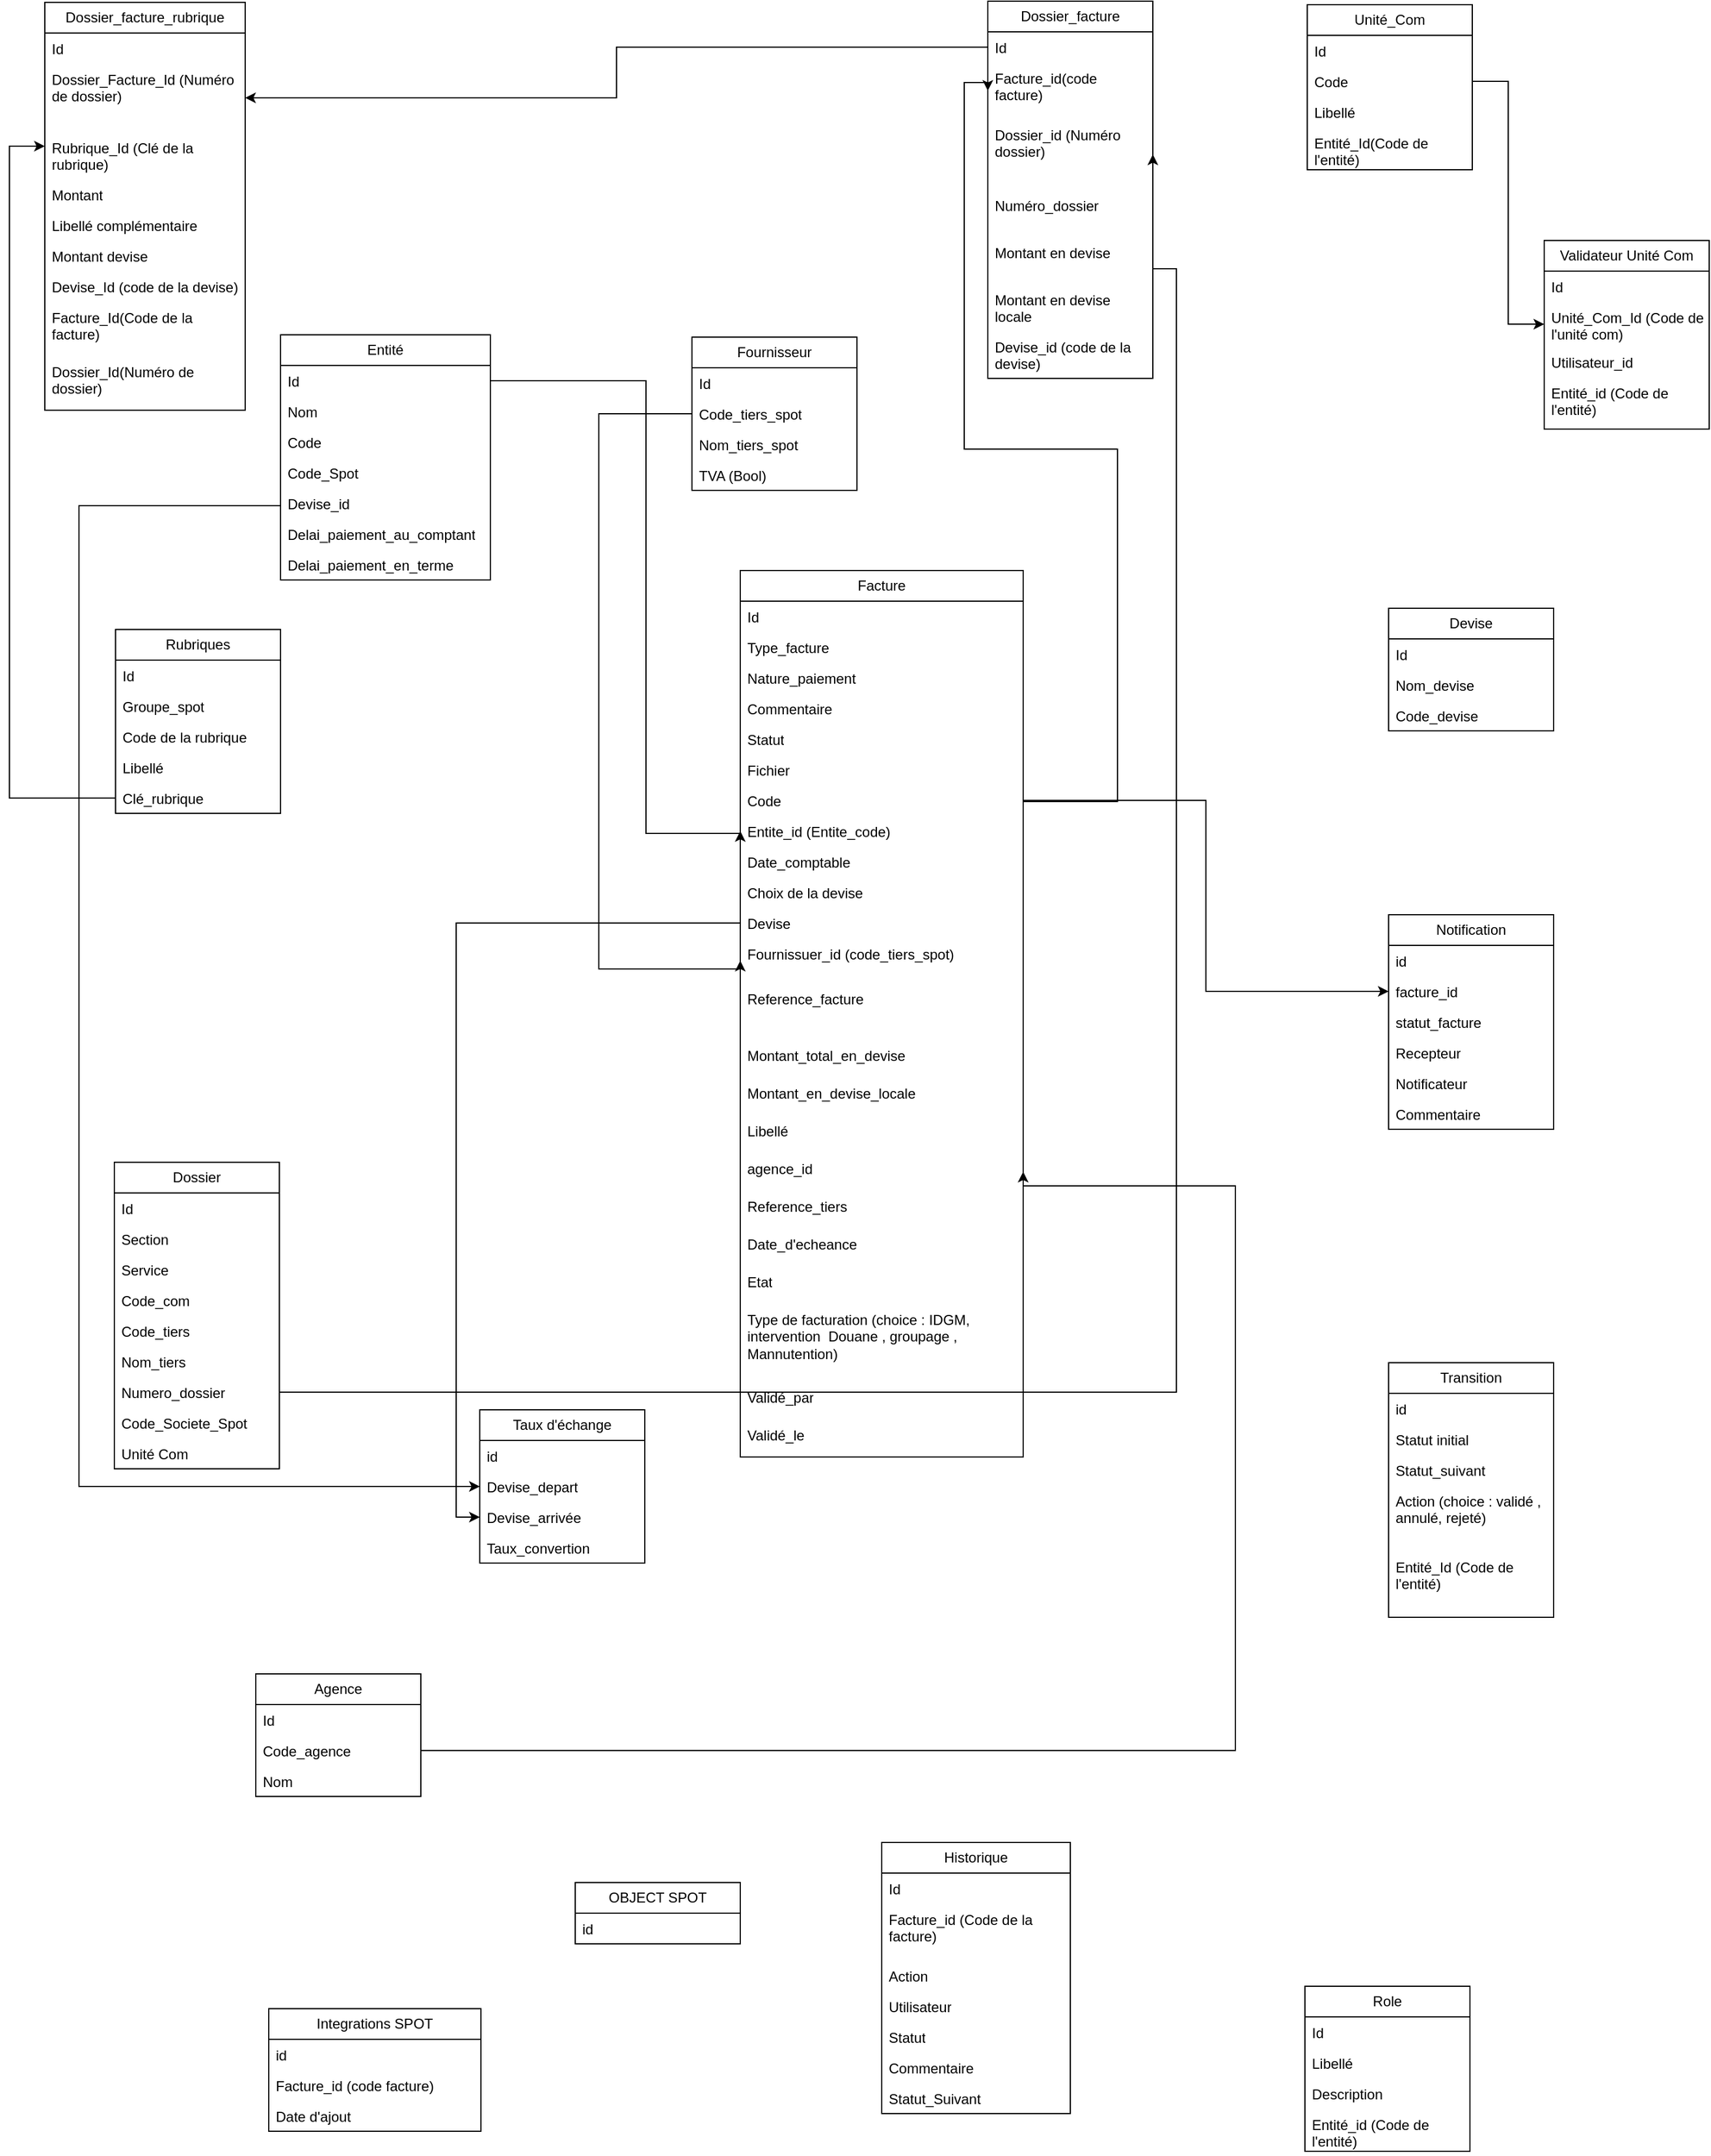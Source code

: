 <mxfile version="27.0.5">
  <diagram name="Page-1" id="lagUFcK879aq476OS2vd">
    <mxGraphModel dx="1421" dy="822" grid="1" gridSize="10" guides="1" tooltips="1" connect="1" arrows="1" fold="1" page="1" pageScale="1" pageWidth="827" pageHeight="1169" math="0" shadow="0">
      <root>
        <mxCell id="0" />
        <mxCell id="1" parent="0" />
        <mxCell id="rWMNpIEa6xP3qm1cP_xd-7" value="Entité" style="swimlane;fontStyle=0;childLayout=stackLayout;horizontal=1;startSize=26;fillColor=none;horizontalStack=0;resizeParent=1;resizeParentMax=0;resizeLast=0;collapsible=1;marginBottom=0;whiteSpace=wrap;html=1;" parent="1" vertex="1">
          <mxGeometry x="370" y="440" width="178" height="208" as="geometry" />
        </mxCell>
        <mxCell id="rWMNpIEa6xP3qm1cP_xd-8" value="Id" style="text;strokeColor=none;fillColor=none;align=left;verticalAlign=top;spacingLeft=4;spacingRight=4;overflow=hidden;rotatable=0;points=[[0,0.5],[1,0.5]];portConstraint=eastwest;whiteSpace=wrap;html=1;" parent="rWMNpIEa6xP3qm1cP_xd-7" vertex="1">
          <mxGeometry y="26" width="178" height="26" as="geometry" />
        </mxCell>
        <mxCell id="rWMNpIEa6xP3qm1cP_xd-9" value="Nom" style="text;strokeColor=none;fillColor=none;align=left;verticalAlign=top;spacingLeft=4;spacingRight=4;overflow=hidden;rotatable=0;points=[[0,0.5],[1,0.5]];portConstraint=eastwest;whiteSpace=wrap;html=1;" parent="rWMNpIEa6xP3qm1cP_xd-7" vertex="1">
          <mxGeometry y="52" width="178" height="26" as="geometry" />
        </mxCell>
        <mxCell id="rWMNpIEa6xP3qm1cP_xd-10" value="Code" style="text;strokeColor=none;fillColor=none;align=left;verticalAlign=top;spacingLeft=4;spacingRight=4;overflow=hidden;rotatable=0;points=[[0,0.5],[1,0.5]];portConstraint=eastwest;whiteSpace=wrap;html=1;" parent="rWMNpIEa6xP3qm1cP_xd-7" vertex="1">
          <mxGeometry y="78" width="178" height="26" as="geometry" />
        </mxCell>
        <mxCell id="rWMNpIEa6xP3qm1cP_xd-40" value="Code_Spot" style="text;strokeColor=none;fillColor=none;align=left;verticalAlign=top;spacingLeft=4;spacingRight=4;overflow=hidden;rotatable=0;points=[[0,0.5],[1,0.5]];portConstraint=eastwest;whiteSpace=wrap;html=1;" parent="rWMNpIEa6xP3qm1cP_xd-7" vertex="1">
          <mxGeometry y="104" width="178" height="26" as="geometry" />
        </mxCell>
        <mxCell id="rWMNpIEa6xP3qm1cP_xd-53" value="Devise_id" style="text;strokeColor=none;fillColor=none;align=left;verticalAlign=top;spacingLeft=4;spacingRight=4;overflow=hidden;rotatable=0;points=[[0,0.5],[1,0.5]];portConstraint=eastwest;whiteSpace=wrap;html=1;" parent="rWMNpIEa6xP3qm1cP_xd-7" vertex="1">
          <mxGeometry y="130" width="178" height="26" as="geometry" />
        </mxCell>
        <mxCell id="rWMNpIEa6xP3qm1cP_xd-84" value="Delai_paiement_au_comptant" style="text;strokeColor=none;fillColor=none;align=left;verticalAlign=top;spacingLeft=4;spacingRight=4;overflow=hidden;rotatable=0;points=[[0,0.5],[1,0.5]];portConstraint=eastwest;whiteSpace=wrap;html=1;" parent="rWMNpIEa6xP3qm1cP_xd-7" vertex="1">
          <mxGeometry y="156" width="178" height="26" as="geometry" />
        </mxCell>
        <mxCell id="rWMNpIEa6xP3qm1cP_xd-85" value="Delai_paiement_en_terme" style="text;strokeColor=none;fillColor=none;align=left;verticalAlign=top;spacingLeft=4;spacingRight=4;overflow=hidden;rotatable=0;points=[[0,0.5],[1,0.5]];portConstraint=eastwest;whiteSpace=wrap;html=1;" parent="rWMNpIEa6xP3qm1cP_xd-7" vertex="1">
          <mxGeometry y="182" width="178" height="26" as="geometry" />
        </mxCell>
        <mxCell id="rWMNpIEa6xP3qm1cP_xd-11" value="Facture" style="swimlane;fontStyle=0;childLayout=stackLayout;horizontal=1;startSize=26;fillColor=none;horizontalStack=0;resizeParent=1;resizeParentMax=0;resizeLast=0;collapsible=1;marginBottom=0;whiteSpace=wrap;html=1;" parent="1" vertex="1">
          <mxGeometry x="760" y="640" width="240" height="752" as="geometry" />
        </mxCell>
        <mxCell id="rWMNpIEa6xP3qm1cP_xd-12" value="Id" style="text;strokeColor=none;fillColor=none;align=left;verticalAlign=top;spacingLeft=4;spacingRight=4;overflow=hidden;rotatable=0;points=[[0,0.5],[1,0.5]];portConstraint=eastwest;whiteSpace=wrap;html=1;" parent="rWMNpIEa6xP3qm1cP_xd-11" vertex="1">
          <mxGeometry y="26" width="240" height="26" as="geometry" />
        </mxCell>
        <mxCell id="rWMNpIEa6xP3qm1cP_xd-13" value="Type_facture" style="text;strokeColor=none;fillColor=none;align=left;verticalAlign=top;spacingLeft=4;spacingRight=4;overflow=hidden;rotatable=0;points=[[0,0.5],[1,0.5]];portConstraint=eastwest;whiteSpace=wrap;html=1;" parent="rWMNpIEa6xP3qm1cP_xd-11" vertex="1">
          <mxGeometry y="52" width="240" height="26" as="geometry" />
        </mxCell>
        <mxCell id="rWMNpIEa6xP3qm1cP_xd-14" value="Nature_paiement" style="text;strokeColor=none;fillColor=none;align=left;verticalAlign=top;spacingLeft=4;spacingRight=4;overflow=hidden;rotatable=0;points=[[0,0.5],[1,0.5]];portConstraint=eastwest;whiteSpace=wrap;html=1;" parent="rWMNpIEa6xP3qm1cP_xd-11" vertex="1">
          <mxGeometry y="78" width="240" height="26" as="geometry" />
        </mxCell>
        <mxCell id="rWMNpIEa6xP3qm1cP_xd-16" value="Commentaire" style="text;strokeColor=none;fillColor=none;align=left;verticalAlign=top;spacingLeft=4;spacingRight=4;overflow=hidden;rotatable=0;points=[[0,0.5],[1,0.5]];portConstraint=eastwest;whiteSpace=wrap;html=1;" parent="rWMNpIEa6xP3qm1cP_xd-11" vertex="1">
          <mxGeometry y="104" width="240" height="26" as="geometry" />
        </mxCell>
        <mxCell id="rWMNpIEa6xP3qm1cP_xd-17" value="Statut" style="text;strokeColor=none;fillColor=none;align=left;verticalAlign=top;spacingLeft=4;spacingRight=4;overflow=hidden;rotatable=0;points=[[0,0.5],[1,0.5]];portConstraint=eastwest;whiteSpace=wrap;html=1;" parent="rWMNpIEa6xP3qm1cP_xd-11" vertex="1">
          <mxGeometry y="130" width="240" height="26" as="geometry" />
        </mxCell>
        <mxCell id="rWMNpIEa6xP3qm1cP_xd-18" value="Fichier" style="text;strokeColor=none;fillColor=none;align=left;verticalAlign=top;spacingLeft=4;spacingRight=4;overflow=hidden;rotatable=0;points=[[0,0.5],[1,0.5]];portConstraint=eastwest;whiteSpace=wrap;html=1;" parent="rWMNpIEa6xP3qm1cP_xd-11" vertex="1">
          <mxGeometry y="156" width="240" height="26" as="geometry" />
        </mxCell>
        <mxCell id="rWMNpIEa6xP3qm1cP_xd-27" value="Code" style="text;strokeColor=none;fillColor=none;align=left;verticalAlign=top;spacingLeft=4;spacingRight=4;overflow=hidden;rotatable=0;points=[[0,0.5],[1,0.5]];portConstraint=eastwest;whiteSpace=wrap;html=1;" parent="rWMNpIEa6xP3qm1cP_xd-11" vertex="1">
          <mxGeometry y="182" width="240" height="26" as="geometry" />
        </mxCell>
        <mxCell id="rWMNpIEa6xP3qm1cP_xd-28" value="Entite_id (Entite_code)" style="text;strokeColor=none;fillColor=none;align=left;verticalAlign=top;spacingLeft=4;spacingRight=4;overflow=hidden;rotatable=0;points=[[0,0.5],[1,0.5]];portConstraint=eastwest;whiteSpace=wrap;html=1;" parent="rWMNpIEa6xP3qm1cP_xd-11" vertex="1">
          <mxGeometry y="208" width="240" height="26" as="geometry" />
        </mxCell>
        <mxCell id="rWMNpIEa6xP3qm1cP_xd-44" value="Date_comptable" style="text;strokeColor=none;fillColor=none;align=left;verticalAlign=top;spacingLeft=4;spacingRight=4;overflow=hidden;rotatable=0;points=[[0,0.5],[1,0.5]];portConstraint=eastwest;whiteSpace=wrap;html=1;" parent="rWMNpIEa6xP3qm1cP_xd-11" vertex="1">
          <mxGeometry y="234" width="240" height="26" as="geometry" />
        </mxCell>
        <mxCell id="rWMNpIEa6xP3qm1cP_xd-45" value="Choix de la devise" style="text;strokeColor=none;fillColor=none;align=left;verticalAlign=top;spacingLeft=4;spacingRight=4;overflow=hidden;rotatable=0;points=[[0,0.5],[1,0.5]];portConstraint=eastwest;whiteSpace=wrap;html=1;" parent="rWMNpIEa6xP3qm1cP_xd-11" vertex="1">
          <mxGeometry y="260" width="240" height="26" as="geometry" />
        </mxCell>
        <mxCell id="rWMNpIEa6xP3qm1cP_xd-46" value="Devise" style="text;strokeColor=none;fillColor=none;align=left;verticalAlign=top;spacingLeft=4;spacingRight=4;overflow=hidden;rotatable=0;points=[[0,0.5],[1,0.5]];portConstraint=eastwest;whiteSpace=wrap;html=1;" parent="rWMNpIEa6xP3qm1cP_xd-11" vertex="1">
          <mxGeometry y="286" width="240" height="26" as="geometry" />
        </mxCell>
        <mxCell id="rWMNpIEa6xP3qm1cP_xd-68" value="&lt;font&gt;Fournissuer_id (code_tiers_spot)&lt;/font&gt;" style="text;strokeColor=none;fillColor=none;align=left;verticalAlign=top;spacingLeft=4;spacingRight=4;overflow=hidden;rotatable=0;points=[[0,0.5],[1,0.5]];portConstraint=eastwest;whiteSpace=wrap;html=1;" parent="rWMNpIEa6xP3qm1cP_xd-11" vertex="1">
          <mxGeometry y="312" width="240" height="38" as="geometry" />
        </mxCell>
        <mxCell id="rWMNpIEa6xP3qm1cP_xd-72" value="&lt;font&gt;Reference_facture&lt;/font&gt;" style="text;strokeColor=none;fillColor=none;align=left;verticalAlign=top;spacingLeft=4;spacingRight=4;overflow=hidden;rotatable=0;points=[[0,0.5],[1,0.5]];portConstraint=eastwest;whiteSpace=wrap;html=1;" parent="rWMNpIEa6xP3qm1cP_xd-11" vertex="1">
          <mxGeometry y="350" width="240" height="48" as="geometry" />
        </mxCell>
        <mxCell id="rWMNpIEa6xP3qm1cP_xd-73" value="&lt;font&gt;Montant_total_en_devise&lt;/font&gt;" style="text;strokeColor=none;fillColor=none;align=left;verticalAlign=top;spacingLeft=4;spacingRight=4;overflow=hidden;rotatable=0;points=[[0,0.5],[1,0.5]];portConstraint=eastwest;whiteSpace=wrap;html=1;" parent="rWMNpIEa6xP3qm1cP_xd-11" vertex="1">
          <mxGeometry y="398" width="240" height="32" as="geometry" />
        </mxCell>
        <mxCell id="rWMNpIEa6xP3qm1cP_xd-74" value="&lt;font&gt;Montant_en_devise_locale&lt;/font&gt;" style="text;strokeColor=none;fillColor=none;align=left;verticalAlign=top;spacingLeft=4;spacingRight=4;overflow=hidden;rotatable=0;points=[[0,0.5],[1,0.5]];portConstraint=eastwest;whiteSpace=wrap;html=1;" parent="rWMNpIEa6xP3qm1cP_xd-11" vertex="1">
          <mxGeometry y="430" width="240" height="32" as="geometry" />
        </mxCell>
        <mxCell id="rWMNpIEa6xP3qm1cP_xd-75" value="&lt;font&gt;Libellé&lt;/font&gt;" style="text;strokeColor=none;fillColor=none;align=left;verticalAlign=top;spacingLeft=4;spacingRight=4;overflow=hidden;rotatable=0;points=[[0,0.5],[1,0.5]];portConstraint=eastwest;whiteSpace=wrap;html=1;" parent="rWMNpIEa6xP3qm1cP_xd-11" vertex="1">
          <mxGeometry y="462" width="240" height="32" as="geometry" />
        </mxCell>
        <mxCell id="rWMNpIEa6xP3qm1cP_xd-80" value="&lt;font&gt;agence_id&lt;/font&gt;" style="text;strokeColor=none;fillColor=none;align=left;verticalAlign=top;spacingLeft=4;spacingRight=4;overflow=hidden;rotatable=0;points=[[0,0.5],[1,0.5]];portConstraint=eastwest;whiteSpace=wrap;html=1;" parent="rWMNpIEa6xP3qm1cP_xd-11" vertex="1">
          <mxGeometry y="494" width="240" height="32" as="geometry" />
        </mxCell>
        <mxCell id="rWMNpIEa6xP3qm1cP_xd-82" value="&lt;font&gt;Reference_tiers&lt;/font&gt;" style="text;strokeColor=none;fillColor=none;align=left;verticalAlign=top;spacingLeft=4;spacingRight=4;overflow=hidden;rotatable=0;points=[[0,0.5],[1,0.5]];portConstraint=eastwest;whiteSpace=wrap;html=1;" parent="rWMNpIEa6xP3qm1cP_xd-11" vertex="1">
          <mxGeometry y="526" width="240" height="32" as="geometry" />
        </mxCell>
        <mxCell id="rWMNpIEa6xP3qm1cP_xd-83" value="&lt;font&gt;Date_d&#39;echeance&lt;/font&gt;" style="text;strokeColor=none;fillColor=none;align=left;verticalAlign=top;spacingLeft=4;spacingRight=4;overflow=hidden;rotatable=0;points=[[0,0.5],[1,0.5]];portConstraint=eastwest;whiteSpace=wrap;html=1;" parent="rWMNpIEa6xP3qm1cP_xd-11" vertex="1">
          <mxGeometry y="558" width="240" height="32" as="geometry" />
        </mxCell>
        <mxCell id="rWMNpIEa6xP3qm1cP_xd-104" value="Etat" style="text;strokeColor=none;fillColor=none;align=left;verticalAlign=top;spacingLeft=4;spacingRight=4;overflow=hidden;rotatable=0;points=[[0,0.5],[1,0.5]];portConstraint=eastwest;whiteSpace=wrap;html=1;" parent="rWMNpIEa6xP3qm1cP_xd-11" vertex="1">
          <mxGeometry y="590" width="240" height="32" as="geometry" />
        </mxCell>
        <mxCell id="1Y47hLmpZtW7PEp1bRGV-1" value="Type de facturation (choice : IDGM, intervention&amp;nbsp; Douane , groupage , Mannutention)" style="text;strokeColor=none;fillColor=none;align=left;verticalAlign=top;spacingLeft=4;spacingRight=4;overflow=hidden;rotatable=0;points=[[0,0.5],[1,0.5]];portConstraint=eastwest;whiteSpace=wrap;html=1;" parent="rWMNpIEa6xP3qm1cP_xd-11" vertex="1">
          <mxGeometry y="622" width="240" height="66" as="geometry" />
        </mxCell>
        <mxCell id="1Y47hLmpZtW7PEp1bRGV-47" value="Validé_par" style="text;strokeColor=none;fillColor=none;align=left;verticalAlign=top;spacingLeft=4;spacingRight=4;overflow=hidden;rotatable=0;points=[[0,0.5],[1,0.5]];portConstraint=eastwest;whiteSpace=wrap;html=1;" parent="rWMNpIEa6xP3qm1cP_xd-11" vertex="1">
          <mxGeometry y="688" width="240" height="32" as="geometry" />
        </mxCell>
        <mxCell id="1Y47hLmpZtW7PEp1bRGV-48" value="Validé_le" style="text;strokeColor=none;fillColor=none;align=left;verticalAlign=top;spacingLeft=4;spacingRight=4;overflow=hidden;rotatable=0;points=[[0,0.5],[1,0.5]];portConstraint=eastwest;whiteSpace=wrap;html=1;" parent="rWMNpIEa6xP3qm1cP_xd-11" vertex="1">
          <mxGeometry y="720" width="240" height="32" as="geometry" />
        </mxCell>
        <mxCell id="rWMNpIEa6xP3qm1cP_xd-19" value="Dossier" style="swimlane;fontStyle=0;childLayout=stackLayout;horizontal=1;startSize=26;fillColor=none;horizontalStack=0;resizeParent=1;resizeParentMax=0;resizeLast=0;collapsible=1;marginBottom=0;whiteSpace=wrap;html=1;" parent="1" vertex="1">
          <mxGeometry x="229" y="1142" width="140" height="260" as="geometry" />
        </mxCell>
        <mxCell id="rWMNpIEa6xP3qm1cP_xd-20" value="Id" style="text;strokeColor=none;fillColor=none;align=left;verticalAlign=top;spacingLeft=4;spacingRight=4;overflow=hidden;rotatable=0;points=[[0,0.5],[1,0.5]];portConstraint=eastwest;whiteSpace=wrap;html=1;" parent="rWMNpIEa6xP3qm1cP_xd-19" vertex="1">
          <mxGeometry y="26" width="140" height="26" as="geometry" />
        </mxCell>
        <mxCell id="rWMNpIEa6xP3qm1cP_xd-21" value="Section" style="text;strokeColor=none;fillColor=none;align=left;verticalAlign=top;spacingLeft=4;spacingRight=4;overflow=hidden;rotatable=0;points=[[0,0.5],[1,0.5]];portConstraint=eastwest;whiteSpace=wrap;html=1;" parent="rWMNpIEa6xP3qm1cP_xd-19" vertex="1">
          <mxGeometry y="52" width="140" height="26" as="geometry" />
        </mxCell>
        <mxCell id="rWMNpIEa6xP3qm1cP_xd-32" value="Service" style="text;strokeColor=none;fillColor=none;align=left;verticalAlign=top;spacingLeft=4;spacingRight=4;overflow=hidden;rotatable=0;points=[[0,0.5],[1,0.5]];portConstraint=eastwest;whiteSpace=wrap;html=1;" parent="rWMNpIEa6xP3qm1cP_xd-19" vertex="1">
          <mxGeometry y="78" width="140" height="26" as="geometry" />
        </mxCell>
        <mxCell id="rWMNpIEa6xP3qm1cP_xd-33" value="Code_com" style="text;strokeColor=none;fillColor=none;align=left;verticalAlign=top;spacingLeft=4;spacingRight=4;overflow=hidden;rotatable=0;points=[[0,0.5],[1,0.5]];portConstraint=eastwest;whiteSpace=wrap;html=1;" parent="rWMNpIEa6xP3qm1cP_xd-19" vertex="1">
          <mxGeometry y="104" width="140" height="26" as="geometry" />
        </mxCell>
        <mxCell id="rWMNpIEa6xP3qm1cP_xd-35" value="Code_tiers" style="text;strokeColor=none;fillColor=none;align=left;verticalAlign=top;spacingLeft=4;spacingRight=4;overflow=hidden;rotatable=0;points=[[0,0.5],[1,0.5]];portConstraint=eastwest;whiteSpace=wrap;html=1;" parent="rWMNpIEa6xP3qm1cP_xd-19" vertex="1">
          <mxGeometry y="130" width="140" height="26" as="geometry" />
        </mxCell>
        <mxCell id="rWMNpIEa6xP3qm1cP_xd-36" value="Nom_tiers" style="text;strokeColor=none;fillColor=none;align=left;verticalAlign=top;spacingLeft=4;spacingRight=4;overflow=hidden;rotatable=0;points=[[0,0.5],[1,0.5]];portConstraint=eastwest;whiteSpace=wrap;html=1;" parent="rWMNpIEa6xP3qm1cP_xd-19" vertex="1">
          <mxGeometry y="156" width="140" height="26" as="geometry" />
        </mxCell>
        <mxCell id="rWMNpIEa6xP3qm1cP_xd-37" value="Numero_dossier" style="text;strokeColor=none;fillColor=none;align=left;verticalAlign=top;spacingLeft=4;spacingRight=4;overflow=hidden;rotatable=0;points=[[0,0.5],[1,0.5]];portConstraint=eastwest;whiteSpace=wrap;html=1;" parent="rWMNpIEa6xP3qm1cP_xd-19" vertex="1">
          <mxGeometry y="182" width="140" height="26" as="geometry" />
        </mxCell>
        <mxCell id="rWMNpIEa6xP3qm1cP_xd-38" value="Code_Societe_Spot" style="text;strokeColor=none;fillColor=none;align=left;verticalAlign=top;spacingLeft=4;spacingRight=4;overflow=hidden;rotatable=0;points=[[0,0.5],[1,0.5]];portConstraint=eastwest;whiteSpace=wrap;html=1;" parent="rWMNpIEa6xP3qm1cP_xd-19" vertex="1">
          <mxGeometry y="208" width="140" height="26" as="geometry" />
        </mxCell>
        <mxCell id="1Y47hLmpZtW7PEp1bRGV-29" value="Unité Com" style="text;strokeColor=none;fillColor=none;align=left;verticalAlign=top;spacingLeft=4;spacingRight=4;overflow=hidden;rotatable=0;points=[[0,0.5],[1,0.5]];portConstraint=eastwest;whiteSpace=wrap;html=1;" parent="rWMNpIEa6xP3qm1cP_xd-19" vertex="1">
          <mxGeometry y="234" width="140" height="26" as="geometry" />
        </mxCell>
        <mxCell id="rWMNpIEa6xP3qm1cP_xd-23" value="Dossier_facture" style="swimlane;fontStyle=0;childLayout=stackLayout;horizontal=1;startSize=26;fillColor=none;horizontalStack=0;resizeParent=1;resizeParentMax=0;resizeLast=0;collapsible=1;marginBottom=0;whiteSpace=wrap;html=1;" parent="1" vertex="1">
          <mxGeometry x="970" y="157" width="140" height="320" as="geometry" />
        </mxCell>
        <mxCell id="rWMNpIEa6xP3qm1cP_xd-24" value="Id" style="text;strokeColor=none;fillColor=none;align=left;verticalAlign=top;spacingLeft=4;spacingRight=4;overflow=hidden;rotatable=0;points=[[0,0.5],[1,0.5]];portConstraint=eastwest;whiteSpace=wrap;html=1;" parent="rWMNpIEa6xP3qm1cP_xd-23" vertex="1">
          <mxGeometry y="26" width="140" height="26" as="geometry" />
        </mxCell>
        <mxCell id="rWMNpIEa6xP3qm1cP_xd-25" value="Facture_id(code&amp;nbsp; facture)" style="text;strokeColor=none;fillColor=none;align=left;verticalAlign=top;spacingLeft=4;spacingRight=4;overflow=hidden;rotatable=0;points=[[0,0.5],[1,0.5]];portConstraint=eastwest;whiteSpace=wrap;html=1;" parent="rWMNpIEa6xP3qm1cP_xd-23" vertex="1">
          <mxGeometry y="52" width="140" height="48" as="geometry" />
        </mxCell>
        <mxCell id="rWMNpIEa6xP3qm1cP_xd-26" value="Dossier_id (Numéro dossier)" style="text;strokeColor=none;fillColor=none;align=left;verticalAlign=top;spacingLeft=4;spacingRight=4;overflow=hidden;rotatable=0;points=[[0,0.5],[1,0.5]];portConstraint=eastwest;whiteSpace=wrap;html=1;" parent="rWMNpIEa6xP3qm1cP_xd-23" vertex="1">
          <mxGeometry y="100" width="140" height="60" as="geometry" />
        </mxCell>
        <mxCell id="1Y47hLmpZtW7PEp1bRGV-16" value="Numéro_dossier" style="text;strokeColor=none;fillColor=none;align=left;verticalAlign=top;spacingLeft=4;spacingRight=4;overflow=hidden;rotatable=0;points=[[0,0.5],[1,0.5]];portConstraint=eastwest;whiteSpace=wrap;html=1;" parent="rWMNpIEa6xP3qm1cP_xd-23" vertex="1">
          <mxGeometry y="160" width="140" height="40" as="geometry" />
        </mxCell>
        <mxCell id="1Y47hLmpZtW7PEp1bRGV-26" value="Montant en devise" style="text;strokeColor=none;fillColor=none;align=left;verticalAlign=top;spacingLeft=4;spacingRight=4;overflow=hidden;rotatable=0;points=[[0,0.5],[1,0.5]];portConstraint=eastwest;whiteSpace=wrap;html=1;" parent="rWMNpIEa6xP3qm1cP_xd-23" vertex="1">
          <mxGeometry y="200" width="140" height="40" as="geometry" />
        </mxCell>
        <mxCell id="1Y47hLmpZtW7PEp1bRGV-27" value="Montant en devise locale" style="text;strokeColor=none;fillColor=none;align=left;verticalAlign=top;spacingLeft=4;spacingRight=4;overflow=hidden;rotatable=0;points=[[0,0.5],[1,0.5]];portConstraint=eastwest;whiteSpace=wrap;html=1;" parent="rWMNpIEa6xP3qm1cP_xd-23" vertex="1">
          <mxGeometry y="240" width="140" height="40" as="geometry" />
        </mxCell>
        <mxCell id="1Y47hLmpZtW7PEp1bRGV-28" value="Devise_id (code de la devise)" style="text;strokeColor=none;fillColor=none;align=left;verticalAlign=top;spacingLeft=4;spacingRight=4;overflow=hidden;rotatable=0;points=[[0,0.5],[1,0.5]];portConstraint=eastwest;whiteSpace=wrap;html=1;" parent="rWMNpIEa6xP3qm1cP_xd-23" vertex="1">
          <mxGeometry y="280" width="140" height="40" as="geometry" />
        </mxCell>
        <mxCell id="rWMNpIEa6xP3qm1cP_xd-31" style="edgeStyle=orthogonalEdgeStyle;rounded=0;orthogonalLoop=1;jettySize=auto;html=1;entryX=0;entryY=0.5;entryDx=0;entryDy=0;" parent="1" source="rWMNpIEa6xP3qm1cP_xd-8" target="rWMNpIEa6xP3qm1cP_xd-28" edge="1">
          <mxGeometry relative="1" as="geometry">
            <Array as="points">
              <mxPoint x="680" y="479" />
              <mxPoint x="680" y="863" />
            </Array>
          </mxGeometry>
        </mxCell>
        <mxCell id="rWMNpIEa6xP3qm1cP_xd-41" style="edgeStyle=orthogonalEdgeStyle;rounded=0;orthogonalLoop=1;jettySize=auto;html=1;entryX=0;entryY=0.5;entryDx=0;entryDy=0;" parent="1" source="rWMNpIEa6xP3qm1cP_xd-27" target="rWMNpIEa6xP3qm1cP_xd-25" edge="1">
          <mxGeometry relative="1" as="geometry">
            <Array as="points">
              <mxPoint x="1080" y="836" />
              <mxPoint x="1080" y="537" />
              <mxPoint x="950" y="537" />
              <mxPoint x="950" y="226" />
            </Array>
          </mxGeometry>
        </mxCell>
        <mxCell id="rWMNpIEa6xP3qm1cP_xd-43" style="edgeStyle=orthogonalEdgeStyle;rounded=0;orthogonalLoop=1;jettySize=auto;html=1;entryX=1;entryY=0.5;entryDx=0;entryDy=0;" parent="1" source="rWMNpIEa6xP3qm1cP_xd-37" target="rWMNpIEa6xP3qm1cP_xd-26" edge="1">
          <mxGeometry relative="1" as="geometry">
            <Array as="points">
              <mxPoint x="1130" y="1337" />
              <mxPoint x="1130" y="384" />
            </Array>
          </mxGeometry>
        </mxCell>
        <mxCell id="rWMNpIEa6xP3qm1cP_xd-48" value="Devise" style="swimlane;fontStyle=0;childLayout=stackLayout;horizontal=1;startSize=26;fillColor=none;horizontalStack=0;resizeParent=1;resizeParentMax=0;resizeLast=0;collapsible=1;marginBottom=0;whiteSpace=wrap;html=1;" parent="1" vertex="1">
          <mxGeometry x="1310" y="672" width="140" height="104" as="geometry" />
        </mxCell>
        <mxCell id="rWMNpIEa6xP3qm1cP_xd-49" value="Id&amp;nbsp;" style="text;strokeColor=none;fillColor=none;align=left;verticalAlign=top;spacingLeft=4;spacingRight=4;overflow=hidden;rotatable=0;points=[[0,0.5],[1,0.5]];portConstraint=eastwest;whiteSpace=wrap;html=1;" parent="rWMNpIEa6xP3qm1cP_xd-48" vertex="1">
          <mxGeometry y="26" width="140" height="26" as="geometry" />
        </mxCell>
        <mxCell id="rWMNpIEa6xP3qm1cP_xd-50" value="Nom_devise" style="text;strokeColor=none;fillColor=none;align=left;verticalAlign=top;spacingLeft=4;spacingRight=4;overflow=hidden;rotatable=0;points=[[0,0.5],[1,0.5]];portConstraint=eastwest;whiteSpace=wrap;html=1;" parent="rWMNpIEa6xP3qm1cP_xd-48" vertex="1">
          <mxGeometry y="52" width="140" height="26" as="geometry" />
        </mxCell>
        <mxCell id="rWMNpIEa6xP3qm1cP_xd-51" value="Code_devise" style="text;strokeColor=none;fillColor=none;align=left;verticalAlign=top;spacingLeft=4;spacingRight=4;overflow=hidden;rotatable=0;points=[[0,0.5],[1,0.5]];portConstraint=eastwest;whiteSpace=wrap;html=1;" parent="rWMNpIEa6xP3qm1cP_xd-48" vertex="1">
          <mxGeometry y="78" width="140" height="26" as="geometry" />
        </mxCell>
        <mxCell id="rWMNpIEa6xP3qm1cP_xd-54" value="Taux d&#39;échange" style="swimlane;fontStyle=0;childLayout=stackLayout;horizontal=1;startSize=26;fillColor=none;horizontalStack=0;resizeParent=1;resizeParentMax=0;resizeLast=0;collapsible=1;marginBottom=0;whiteSpace=wrap;html=1;" parent="1" vertex="1">
          <mxGeometry x="539" y="1352" width="140" height="130" as="geometry" />
        </mxCell>
        <mxCell id="rWMNpIEa6xP3qm1cP_xd-55" value="id" style="text;strokeColor=none;fillColor=none;align=left;verticalAlign=top;spacingLeft=4;spacingRight=4;overflow=hidden;rotatable=0;points=[[0,0.5],[1,0.5]];portConstraint=eastwest;whiteSpace=wrap;html=1;" parent="rWMNpIEa6xP3qm1cP_xd-54" vertex="1">
          <mxGeometry y="26" width="140" height="26" as="geometry" />
        </mxCell>
        <mxCell id="rWMNpIEa6xP3qm1cP_xd-56" value="Devise_depart" style="text;strokeColor=none;fillColor=none;align=left;verticalAlign=top;spacingLeft=4;spacingRight=4;overflow=hidden;rotatable=0;points=[[0,0.5],[1,0.5]];portConstraint=eastwest;whiteSpace=wrap;html=1;" parent="rWMNpIEa6xP3qm1cP_xd-54" vertex="1">
          <mxGeometry y="52" width="140" height="26" as="geometry" />
        </mxCell>
        <mxCell id="rWMNpIEa6xP3qm1cP_xd-57" value="Devise_arrivée" style="text;strokeColor=none;fillColor=none;align=left;verticalAlign=top;spacingLeft=4;spacingRight=4;overflow=hidden;rotatable=0;points=[[0,0.5],[1,0.5]];portConstraint=eastwest;whiteSpace=wrap;html=1;" parent="rWMNpIEa6xP3qm1cP_xd-54" vertex="1">
          <mxGeometry y="78" width="140" height="26" as="geometry" />
        </mxCell>
        <mxCell id="rWMNpIEa6xP3qm1cP_xd-61" value="Taux_convertion" style="text;strokeColor=none;fillColor=none;align=left;verticalAlign=top;spacingLeft=4;spacingRight=4;overflow=hidden;rotatable=0;points=[[0,0.5],[1,0.5]];portConstraint=eastwest;whiteSpace=wrap;html=1;" parent="rWMNpIEa6xP3qm1cP_xd-54" vertex="1">
          <mxGeometry y="104" width="140" height="26" as="geometry" />
        </mxCell>
        <mxCell id="rWMNpIEa6xP3qm1cP_xd-59" style="edgeStyle=orthogonalEdgeStyle;rounded=0;orthogonalLoop=1;jettySize=auto;html=1;entryX=0;entryY=0.5;entryDx=0;entryDy=0;" parent="1" source="rWMNpIEa6xP3qm1cP_xd-53" target="rWMNpIEa6xP3qm1cP_xd-56" edge="1">
          <mxGeometry relative="1" as="geometry">
            <Array as="points">
              <mxPoint x="199" y="585" />
              <mxPoint x="199" y="1417" />
            </Array>
          </mxGeometry>
        </mxCell>
        <mxCell id="rWMNpIEa6xP3qm1cP_xd-60" style="edgeStyle=orthogonalEdgeStyle;rounded=0;orthogonalLoop=1;jettySize=auto;html=1;entryX=0;entryY=0.5;entryDx=0;entryDy=0;" parent="1" source="rWMNpIEa6xP3qm1cP_xd-46" target="rWMNpIEa6xP3qm1cP_xd-57" edge="1">
          <mxGeometry relative="1" as="geometry" />
        </mxCell>
        <mxCell id="rWMNpIEa6xP3qm1cP_xd-63" value="Fournisseur" style="swimlane;fontStyle=0;childLayout=stackLayout;horizontal=1;startSize=26;fillColor=none;horizontalStack=0;resizeParent=1;resizeParentMax=0;resizeLast=0;collapsible=1;marginBottom=0;whiteSpace=wrap;html=1;" parent="1" vertex="1">
          <mxGeometry x="719" y="442" width="140" height="130" as="geometry" />
        </mxCell>
        <mxCell id="rWMNpIEa6xP3qm1cP_xd-64" value="Id" style="text;strokeColor=none;fillColor=none;align=left;verticalAlign=top;spacingLeft=4;spacingRight=4;overflow=hidden;rotatable=0;points=[[0,0.5],[1,0.5]];portConstraint=eastwest;whiteSpace=wrap;html=1;" parent="rWMNpIEa6xP3qm1cP_xd-63" vertex="1">
          <mxGeometry y="26" width="140" height="26" as="geometry" />
        </mxCell>
        <mxCell id="rWMNpIEa6xP3qm1cP_xd-65" value="Code_tiers_spot" style="text;strokeColor=none;fillColor=none;align=left;verticalAlign=top;spacingLeft=4;spacingRight=4;overflow=hidden;rotatable=0;points=[[0,0.5],[1,0.5]];portConstraint=eastwest;whiteSpace=wrap;html=1;" parent="rWMNpIEa6xP3qm1cP_xd-63" vertex="1">
          <mxGeometry y="52" width="140" height="26" as="geometry" />
        </mxCell>
        <mxCell id="rWMNpIEa6xP3qm1cP_xd-66" value="Nom_tiers_spot" style="text;strokeColor=none;fillColor=none;align=left;verticalAlign=top;spacingLeft=4;spacingRight=4;overflow=hidden;rotatable=0;points=[[0,0.5],[1,0.5]];portConstraint=eastwest;whiteSpace=wrap;html=1;" parent="rWMNpIEa6xP3qm1cP_xd-63" vertex="1">
          <mxGeometry y="78" width="140" height="26" as="geometry" />
        </mxCell>
        <mxCell id="rWMNpIEa6xP3qm1cP_xd-67" value="TVA (Bool)" style="text;strokeColor=none;fillColor=none;align=left;verticalAlign=top;spacingLeft=4;spacingRight=4;overflow=hidden;rotatable=0;points=[[0,0.5],[1,0.5]];portConstraint=eastwest;whiteSpace=wrap;html=1;" parent="rWMNpIEa6xP3qm1cP_xd-63" vertex="1">
          <mxGeometry y="104" width="140" height="26" as="geometry" />
        </mxCell>
        <mxCell id="rWMNpIEa6xP3qm1cP_xd-76" value="Agence" style="swimlane;fontStyle=0;childLayout=stackLayout;horizontal=1;startSize=26;fillColor=none;horizontalStack=0;resizeParent=1;resizeParentMax=0;resizeLast=0;collapsible=1;marginBottom=0;whiteSpace=wrap;html=1;" parent="1" vertex="1">
          <mxGeometry x="349" y="1576" width="140" height="104" as="geometry" />
        </mxCell>
        <mxCell id="rWMNpIEa6xP3qm1cP_xd-77" value="Id" style="text;strokeColor=none;fillColor=none;align=left;verticalAlign=top;spacingLeft=4;spacingRight=4;overflow=hidden;rotatable=0;points=[[0,0.5],[1,0.5]];portConstraint=eastwest;whiteSpace=wrap;html=1;" parent="rWMNpIEa6xP3qm1cP_xd-76" vertex="1">
          <mxGeometry y="26" width="140" height="26" as="geometry" />
        </mxCell>
        <mxCell id="rWMNpIEa6xP3qm1cP_xd-78" value="Code_agence" style="text;strokeColor=none;fillColor=none;align=left;verticalAlign=top;spacingLeft=4;spacingRight=4;overflow=hidden;rotatable=0;points=[[0,0.5],[1,0.5]];portConstraint=eastwest;whiteSpace=wrap;html=1;" parent="rWMNpIEa6xP3qm1cP_xd-76" vertex="1">
          <mxGeometry y="52" width="140" height="26" as="geometry" />
        </mxCell>
        <mxCell id="rWMNpIEa6xP3qm1cP_xd-79" value="Nom" style="text;strokeColor=none;fillColor=none;align=left;verticalAlign=top;spacingLeft=4;spacingRight=4;overflow=hidden;rotatable=0;points=[[0,0.5],[1,0.5]];portConstraint=eastwest;whiteSpace=wrap;html=1;" parent="rWMNpIEa6xP3qm1cP_xd-76" vertex="1">
          <mxGeometry y="78" width="140" height="26" as="geometry" />
        </mxCell>
        <mxCell id="rWMNpIEa6xP3qm1cP_xd-81" style="edgeStyle=orthogonalEdgeStyle;rounded=0;orthogonalLoop=1;jettySize=auto;html=1;entryX=1;entryY=0.5;entryDx=0;entryDy=0;" parent="1" source="rWMNpIEa6xP3qm1cP_xd-78" target="rWMNpIEa6xP3qm1cP_xd-80" edge="1">
          <mxGeometry relative="1" as="geometry">
            <Array as="points">
              <mxPoint x="1180" y="1641" />
              <mxPoint x="1180" y="1162" />
            </Array>
          </mxGeometry>
        </mxCell>
        <mxCell id="rWMNpIEa6xP3qm1cP_xd-86" value="Notification" style="swimlane;fontStyle=0;childLayout=stackLayout;horizontal=1;startSize=26;fillColor=none;horizontalStack=0;resizeParent=1;resizeParentMax=0;resizeLast=0;collapsible=1;marginBottom=0;whiteSpace=wrap;html=1;" parent="1" vertex="1">
          <mxGeometry x="1310" y="932" width="140" height="182" as="geometry" />
        </mxCell>
        <mxCell id="rWMNpIEa6xP3qm1cP_xd-87" value="id" style="text;strokeColor=none;fillColor=none;align=left;verticalAlign=top;spacingLeft=4;spacingRight=4;overflow=hidden;rotatable=0;points=[[0,0.5],[1,0.5]];portConstraint=eastwest;whiteSpace=wrap;html=1;" parent="rWMNpIEa6xP3qm1cP_xd-86" vertex="1">
          <mxGeometry y="26" width="140" height="26" as="geometry" />
        </mxCell>
        <mxCell id="rWMNpIEa6xP3qm1cP_xd-88" value="facture_id" style="text;strokeColor=none;fillColor=none;align=left;verticalAlign=top;spacingLeft=4;spacingRight=4;overflow=hidden;rotatable=0;points=[[0,0.5],[1,0.5]];portConstraint=eastwest;whiteSpace=wrap;html=1;" parent="rWMNpIEa6xP3qm1cP_xd-86" vertex="1">
          <mxGeometry y="52" width="140" height="26" as="geometry" />
        </mxCell>
        <mxCell id="rWMNpIEa6xP3qm1cP_xd-89" value="statut_facture" style="text;strokeColor=none;fillColor=none;align=left;verticalAlign=top;spacingLeft=4;spacingRight=4;overflow=hidden;rotatable=0;points=[[0,0.5],[1,0.5]];portConstraint=eastwest;whiteSpace=wrap;html=1;" parent="rWMNpIEa6xP3qm1cP_xd-86" vertex="1">
          <mxGeometry y="78" width="140" height="26" as="geometry" />
        </mxCell>
        <mxCell id="rWMNpIEa6xP3qm1cP_xd-90" value="Recepteur" style="text;strokeColor=none;fillColor=none;align=left;verticalAlign=top;spacingLeft=4;spacingRight=4;overflow=hidden;rotatable=0;points=[[0,0.5],[1,0.5]];portConstraint=eastwest;whiteSpace=wrap;html=1;" parent="rWMNpIEa6xP3qm1cP_xd-86" vertex="1">
          <mxGeometry y="104" width="140" height="26" as="geometry" />
        </mxCell>
        <mxCell id="rWMNpIEa6xP3qm1cP_xd-91" value="Notificateur" style="text;strokeColor=none;fillColor=none;align=left;verticalAlign=top;spacingLeft=4;spacingRight=4;overflow=hidden;rotatable=0;points=[[0,0.5],[1,0.5]];portConstraint=eastwest;whiteSpace=wrap;html=1;" parent="rWMNpIEa6xP3qm1cP_xd-86" vertex="1">
          <mxGeometry y="130" width="140" height="26" as="geometry" />
        </mxCell>
        <mxCell id="rWMNpIEa6xP3qm1cP_xd-92" value="Commentaire" style="text;strokeColor=none;fillColor=none;align=left;verticalAlign=top;spacingLeft=4;spacingRight=4;overflow=hidden;rotatable=0;points=[[0,0.5],[1,0.5]];portConstraint=eastwest;whiteSpace=wrap;html=1;" parent="rWMNpIEa6xP3qm1cP_xd-86" vertex="1">
          <mxGeometry y="156" width="140" height="26" as="geometry" />
        </mxCell>
        <mxCell id="rWMNpIEa6xP3qm1cP_xd-100" value="Transition" style="swimlane;fontStyle=0;childLayout=stackLayout;horizontal=1;startSize=26;fillColor=none;horizontalStack=0;resizeParent=1;resizeParentMax=0;resizeLast=0;collapsible=1;marginBottom=0;whiteSpace=wrap;html=1;" parent="1" vertex="1">
          <mxGeometry x="1310" y="1312" width="140" height="216" as="geometry" />
        </mxCell>
        <mxCell id="rWMNpIEa6xP3qm1cP_xd-101" value="id" style="text;strokeColor=none;fillColor=none;align=left;verticalAlign=top;spacingLeft=4;spacingRight=4;overflow=hidden;rotatable=0;points=[[0,0.5],[1,0.5]];portConstraint=eastwest;whiteSpace=wrap;html=1;" parent="rWMNpIEa6xP3qm1cP_xd-100" vertex="1">
          <mxGeometry y="26" width="140" height="26" as="geometry" />
        </mxCell>
        <mxCell id="rWMNpIEa6xP3qm1cP_xd-102" value="Statut initial" style="text;strokeColor=none;fillColor=none;align=left;verticalAlign=top;spacingLeft=4;spacingRight=4;overflow=hidden;rotatable=0;points=[[0,0.5],[1,0.5]];portConstraint=eastwest;whiteSpace=wrap;html=1;" parent="rWMNpIEa6xP3qm1cP_xd-100" vertex="1">
          <mxGeometry y="52" width="140" height="26" as="geometry" />
        </mxCell>
        <mxCell id="rWMNpIEa6xP3qm1cP_xd-103" value="Statut_suivant" style="text;strokeColor=none;fillColor=none;align=left;verticalAlign=top;spacingLeft=4;spacingRight=4;overflow=hidden;rotatable=0;points=[[0,0.5],[1,0.5]];portConstraint=eastwest;whiteSpace=wrap;html=1;" parent="rWMNpIEa6xP3qm1cP_xd-100" vertex="1">
          <mxGeometry y="78" width="140" height="26" as="geometry" />
        </mxCell>
        <mxCell id="rWMNpIEa6xP3qm1cP_xd-105" value="Action (choice : validé , annulé, rejeté)" style="text;strokeColor=none;fillColor=none;align=left;verticalAlign=top;spacingLeft=4;spacingRight=4;overflow=hidden;rotatable=0;points=[[0,0.5],[1,0.5]];portConstraint=eastwest;whiteSpace=wrap;html=1;" parent="rWMNpIEa6xP3qm1cP_xd-100" vertex="1">
          <mxGeometry y="104" width="140" height="56" as="geometry" />
        </mxCell>
        <mxCell id="1Y47hLmpZtW7PEp1bRGV-56" value="Entité_Id (Code de l&#39;entité)" style="text;strokeColor=none;fillColor=none;align=left;verticalAlign=top;spacingLeft=4;spacingRight=4;overflow=hidden;rotatable=0;points=[[0,0.5],[1,0.5]];portConstraint=eastwest;whiteSpace=wrap;html=1;" parent="rWMNpIEa6xP3qm1cP_xd-100" vertex="1">
          <mxGeometry y="160" width="140" height="56" as="geometry" />
        </mxCell>
        <mxCell id="rWMNpIEa6xP3qm1cP_xd-111" style="edgeStyle=orthogonalEdgeStyle;rounded=0;orthogonalLoop=1;jettySize=auto;html=1;entryX=0;entryY=0.5;entryDx=0;entryDy=0;" parent="1" source="rWMNpIEa6xP3qm1cP_xd-65" target="rWMNpIEa6xP3qm1cP_xd-68" edge="1">
          <mxGeometry relative="1" as="geometry">
            <Array as="points">
              <mxPoint x="640" y="507" />
              <mxPoint x="640" y="978" />
            </Array>
          </mxGeometry>
        </mxCell>
        <mxCell id="rWMNpIEa6xP3qm1cP_xd-112" style="edgeStyle=orthogonalEdgeStyle;rounded=0;orthogonalLoop=1;jettySize=auto;html=1;entryX=0;entryY=0.5;entryDx=0;entryDy=0;" parent="1" source="rWMNpIEa6xP3qm1cP_xd-27" target="rWMNpIEa6xP3qm1cP_xd-88" edge="1">
          <mxGeometry relative="1" as="geometry" />
        </mxCell>
        <mxCell id="1Y47hLmpZtW7PEp1bRGV-4" value="Rubriques" style="swimlane;fontStyle=0;childLayout=stackLayout;horizontal=1;startSize=26;fillColor=none;horizontalStack=0;resizeParent=1;resizeParentMax=0;resizeLast=0;collapsible=1;marginBottom=0;whiteSpace=wrap;html=1;" parent="1" vertex="1">
          <mxGeometry x="230" y="690" width="140" height="156" as="geometry" />
        </mxCell>
        <mxCell id="1Y47hLmpZtW7PEp1bRGV-5" value="Id" style="text;strokeColor=none;fillColor=none;align=left;verticalAlign=top;spacingLeft=4;spacingRight=4;overflow=hidden;rotatable=0;points=[[0,0.5],[1,0.5]];portConstraint=eastwest;whiteSpace=wrap;html=1;" parent="1Y47hLmpZtW7PEp1bRGV-4" vertex="1">
          <mxGeometry y="26" width="140" height="26" as="geometry" />
        </mxCell>
        <mxCell id="1Y47hLmpZtW7PEp1bRGV-6" value="Groupe_spot" style="text;strokeColor=none;fillColor=none;align=left;verticalAlign=top;spacingLeft=4;spacingRight=4;overflow=hidden;rotatable=0;points=[[0,0.5],[1,0.5]];portConstraint=eastwest;whiteSpace=wrap;html=1;" parent="1Y47hLmpZtW7PEp1bRGV-4" vertex="1">
          <mxGeometry y="52" width="140" height="26" as="geometry" />
        </mxCell>
        <mxCell id="1Y47hLmpZtW7PEp1bRGV-7" value="Code de la rubrique" style="text;strokeColor=none;fillColor=none;align=left;verticalAlign=top;spacingLeft=4;spacingRight=4;overflow=hidden;rotatable=0;points=[[0,0.5],[1,0.5]];portConstraint=eastwest;whiteSpace=wrap;html=1;" parent="1Y47hLmpZtW7PEp1bRGV-4" vertex="1">
          <mxGeometry y="78" width="140" height="26" as="geometry" />
        </mxCell>
        <mxCell id="1Y47hLmpZtW7PEp1bRGV-8" value="Libellé" style="text;strokeColor=none;fillColor=none;align=left;verticalAlign=top;spacingLeft=4;spacingRight=4;overflow=hidden;rotatable=0;points=[[0,0.5],[1,0.5]];portConstraint=eastwest;whiteSpace=wrap;html=1;" parent="1Y47hLmpZtW7PEp1bRGV-4" vertex="1">
          <mxGeometry y="104" width="140" height="26" as="geometry" />
        </mxCell>
        <mxCell id="1Y47hLmpZtW7PEp1bRGV-17" value="Clé_rubrique" style="text;strokeColor=none;fillColor=none;align=left;verticalAlign=top;spacingLeft=4;spacingRight=4;overflow=hidden;rotatable=0;points=[[0,0.5],[1,0.5]];portConstraint=eastwest;whiteSpace=wrap;html=1;" parent="1Y47hLmpZtW7PEp1bRGV-4" vertex="1">
          <mxGeometry y="130" width="140" height="26" as="geometry" />
        </mxCell>
        <mxCell id="1Y47hLmpZtW7PEp1bRGV-9" value="Dossier_facture_rubrique" style="swimlane;fontStyle=0;childLayout=stackLayout;horizontal=1;startSize=26;fillColor=none;horizontalStack=0;resizeParent=1;resizeParentMax=0;resizeLast=0;collapsible=1;marginBottom=0;whiteSpace=wrap;html=1;" parent="1" vertex="1">
          <mxGeometry x="170" y="158" width="170" height="346" as="geometry" />
        </mxCell>
        <mxCell id="1Y47hLmpZtW7PEp1bRGV-10" value="Id" style="text;strokeColor=none;fillColor=none;align=left;verticalAlign=top;spacingLeft=4;spacingRight=4;overflow=hidden;rotatable=0;points=[[0,0.5],[1,0.5]];portConstraint=eastwest;whiteSpace=wrap;html=1;" parent="1Y47hLmpZtW7PEp1bRGV-9" vertex="1">
          <mxGeometry y="26" width="170" height="26" as="geometry" />
        </mxCell>
        <mxCell id="1Y47hLmpZtW7PEp1bRGV-11" value="Dossier_Facture_Id (Numéro de dossier)" style="text;strokeColor=none;fillColor=none;align=left;verticalAlign=top;spacingLeft=4;spacingRight=4;overflow=hidden;rotatable=0;points=[[0,0.5],[1,0.5]];portConstraint=eastwest;whiteSpace=wrap;html=1;" parent="1Y47hLmpZtW7PEp1bRGV-9" vertex="1">
          <mxGeometry y="52" width="170" height="58" as="geometry" />
        </mxCell>
        <mxCell id="1Y47hLmpZtW7PEp1bRGV-12" value="Rubrique_Id (Clé de la rubrique)" style="text;strokeColor=none;fillColor=none;align=left;verticalAlign=top;spacingLeft=4;spacingRight=4;overflow=hidden;rotatable=0;points=[[0,0.5],[1,0.5]];portConstraint=eastwest;whiteSpace=wrap;html=1;" parent="1Y47hLmpZtW7PEp1bRGV-9" vertex="1">
          <mxGeometry y="110" width="170" height="40" as="geometry" />
        </mxCell>
        <mxCell id="1Y47hLmpZtW7PEp1bRGV-15" value="Montant" style="text;strokeColor=none;fillColor=none;align=left;verticalAlign=top;spacingLeft=4;spacingRight=4;overflow=hidden;rotatable=0;points=[[0,0.5],[1,0.5]];portConstraint=eastwest;whiteSpace=wrap;html=1;" parent="1Y47hLmpZtW7PEp1bRGV-9" vertex="1">
          <mxGeometry y="150" width="170" height="26" as="geometry" />
        </mxCell>
        <mxCell id="1Y47hLmpZtW7PEp1bRGV-19" value="Libellé complémentaire" style="text;strokeColor=none;fillColor=none;align=left;verticalAlign=top;spacingLeft=4;spacingRight=4;overflow=hidden;rotatable=0;points=[[0,0.5],[1,0.5]];portConstraint=eastwest;whiteSpace=wrap;html=1;" parent="1Y47hLmpZtW7PEp1bRGV-9" vertex="1">
          <mxGeometry y="176" width="170" height="26" as="geometry" />
        </mxCell>
        <mxCell id="1Y47hLmpZtW7PEp1bRGV-20" value="Montant devise" style="text;strokeColor=none;fillColor=none;align=left;verticalAlign=top;spacingLeft=4;spacingRight=4;overflow=hidden;rotatable=0;points=[[0,0.5],[1,0.5]];portConstraint=eastwest;whiteSpace=wrap;html=1;" parent="1Y47hLmpZtW7PEp1bRGV-9" vertex="1">
          <mxGeometry y="202" width="170" height="26" as="geometry" />
        </mxCell>
        <mxCell id="1Y47hLmpZtW7PEp1bRGV-21" value="Devise_Id (code de la devise)" style="text;strokeColor=none;fillColor=none;align=left;verticalAlign=top;spacingLeft=4;spacingRight=4;overflow=hidden;rotatable=0;points=[[0,0.5],[1,0.5]];portConstraint=eastwest;whiteSpace=wrap;html=1;" parent="1Y47hLmpZtW7PEp1bRGV-9" vertex="1">
          <mxGeometry y="228" width="170" height="26" as="geometry" />
        </mxCell>
        <mxCell id="1Y47hLmpZtW7PEp1bRGV-24" value="Facture_Id(Code de la facture)" style="text;strokeColor=none;fillColor=none;align=left;verticalAlign=top;spacingLeft=4;spacingRight=4;overflow=hidden;rotatable=0;points=[[0,0.5],[1,0.5]];portConstraint=eastwest;whiteSpace=wrap;html=1;" parent="1Y47hLmpZtW7PEp1bRGV-9" vertex="1">
          <mxGeometry y="254" width="170" height="46" as="geometry" />
        </mxCell>
        <mxCell id="1Y47hLmpZtW7PEp1bRGV-25" value="Dossier_Id(Numéro de dossier)" style="text;strokeColor=none;fillColor=none;align=left;verticalAlign=top;spacingLeft=4;spacingRight=4;overflow=hidden;rotatable=0;points=[[0,0.5],[1,0.5]];portConstraint=eastwest;whiteSpace=wrap;html=1;" parent="1Y47hLmpZtW7PEp1bRGV-9" vertex="1">
          <mxGeometry y="300" width="170" height="46" as="geometry" />
        </mxCell>
        <mxCell id="1Y47hLmpZtW7PEp1bRGV-13" style="edgeStyle=orthogonalEdgeStyle;rounded=0;orthogonalLoop=1;jettySize=auto;html=1;" parent="1" source="rWMNpIEa6xP3qm1cP_xd-24" target="1Y47hLmpZtW7PEp1bRGV-11" edge="1">
          <mxGeometry relative="1" as="geometry" />
        </mxCell>
        <mxCell id="1Y47hLmpZtW7PEp1bRGV-18" style="edgeStyle=orthogonalEdgeStyle;rounded=0;orthogonalLoop=1;jettySize=auto;html=1;" parent="1" source="1Y47hLmpZtW7PEp1bRGV-17" target="1Y47hLmpZtW7PEp1bRGV-12" edge="1">
          <mxGeometry relative="1" as="geometry">
            <Array as="points">
              <mxPoint x="140" y="833.0" />
              <mxPoint x="140" y="280.0" />
            </Array>
          </mxGeometry>
        </mxCell>
        <mxCell id="1Y47hLmpZtW7PEp1bRGV-30" value="Unité_Com" style="swimlane;fontStyle=0;childLayout=stackLayout;horizontal=1;startSize=26;fillColor=none;horizontalStack=0;resizeParent=1;resizeParentMax=0;resizeLast=0;collapsible=1;marginBottom=0;whiteSpace=wrap;html=1;" parent="1" vertex="1">
          <mxGeometry x="1241" y="160" width="140" height="140" as="geometry" />
        </mxCell>
        <mxCell id="1Y47hLmpZtW7PEp1bRGV-31" value="Id" style="text;strokeColor=none;fillColor=none;align=left;verticalAlign=top;spacingLeft=4;spacingRight=4;overflow=hidden;rotatable=0;points=[[0,0.5],[1,0.5]];portConstraint=eastwest;whiteSpace=wrap;html=1;" parent="1Y47hLmpZtW7PEp1bRGV-30" vertex="1">
          <mxGeometry y="26" width="140" height="26" as="geometry" />
        </mxCell>
        <mxCell id="1Y47hLmpZtW7PEp1bRGV-32" value="Code" style="text;strokeColor=none;fillColor=none;align=left;verticalAlign=top;spacingLeft=4;spacingRight=4;overflow=hidden;rotatable=0;points=[[0,0.5],[1,0.5]];portConstraint=eastwest;whiteSpace=wrap;html=1;" parent="1Y47hLmpZtW7PEp1bRGV-30" vertex="1">
          <mxGeometry y="52" width="140" height="26" as="geometry" />
        </mxCell>
        <mxCell id="1Y47hLmpZtW7PEp1bRGV-33" value="Libellé" style="text;strokeColor=none;fillColor=none;align=left;verticalAlign=top;spacingLeft=4;spacingRight=4;overflow=hidden;rotatable=0;points=[[0,0.5],[1,0.5]];portConstraint=eastwest;whiteSpace=wrap;html=1;" parent="1Y47hLmpZtW7PEp1bRGV-30" vertex="1">
          <mxGeometry y="78" width="140" height="26" as="geometry" />
        </mxCell>
        <mxCell id="1Y47hLmpZtW7PEp1bRGV-38" value="Entité_Id(Code de l&#39;entité)" style="text;strokeColor=none;fillColor=none;align=left;verticalAlign=top;spacingLeft=4;spacingRight=4;overflow=hidden;rotatable=0;points=[[0,0.5],[1,0.5]];portConstraint=eastwest;whiteSpace=wrap;html=1;" parent="1Y47hLmpZtW7PEp1bRGV-30" vertex="1">
          <mxGeometry y="104" width="140" height="36" as="geometry" />
        </mxCell>
        <mxCell id="1Y47hLmpZtW7PEp1bRGV-39" value="Validateur Unité Com" style="swimlane;fontStyle=0;childLayout=stackLayout;horizontal=1;startSize=26;fillColor=none;horizontalStack=0;resizeParent=1;resizeParentMax=0;resizeLast=0;collapsible=1;marginBottom=0;whiteSpace=wrap;html=1;" parent="1" vertex="1">
          <mxGeometry x="1442" y="360" width="140" height="160" as="geometry" />
        </mxCell>
        <mxCell id="1Y47hLmpZtW7PEp1bRGV-40" value="Id" style="text;strokeColor=none;fillColor=none;align=left;verticalAlign=top;spacingLeft=4;spacingRight=4;overflow=hidden;rotatable=0;points=[[0,0.5],[1,0.5]];portConstraint=eastwest;whiteSpace=wrap;html=1;" parent="1Y47hLmpZtW7PEp1bRGV-39" vertex="1">
          <mxGeometry y="26" width="140" height="26" as="geometry" />
        </mxCell>
        <mxCell id="1Y47hLmpZtW7PEp1bRGV-41" value="Unité_Com_Id (Code de l&#39;unité com)" style="text;strokeColor=none;fillColor=none;align=left;verticalAlign=top;spacingLeft=4;spacingRight=4;overflow=hidden;rotatable=0;points=[[0,0.5],[1,0.5]];portConstraint=eastwest;whiteSpace=wrap;html=1;" parent="1Y47hLmpZtW7PEp1bRGV-39" vertex="1">
          <mxGeometry y="52" width="140" height="38" as="geometry" />
        </mxCell>
        <mxCell id="1Y47hLmpZtW7PEp1bRGV-44" value="Utilisateur_id" style="text;strokeColor=none;fillColor=none;align=left;verticalAlign=top;spacingLeft=4;spacingRight=4;overflow=hidden;rotatable=0;points=[[0,0.5],[1,0.5]];portConstraint=eastwest;whiteSpace=wrap;html=1;" parent="1Y47hLmpZtW7PEp1bRGV-39" vertex="1">
          <mxGeometry y="90" width="140" height="26" as="geometry" />
        </mxCell>
        <mxCell id="1Y47hLmpZtW7PEp1bRGV-45" value="Entité_id (Code de l&#39;entité)" style="text;strokeColor=none;fillColor=none;align=left;verticalAlign=top;spacingLeft=4;spacingRight=4;overflow=hidden;rotatable=0;points=[[0,0.5],[1,0.5]];portConstraint=eastwest;whiteSpace=wrap;html=1;" parent="1Y47hLmpZtW7PEp1bRGV-39" vertex="1">
          <mxGeometry y="116" width="140" height="44" as="geometry" />
        </mxCell>
        <mxCell id="1Y47hLmpZtW7PEp1bRGV-46" style="edgeStyle=orthogonalEdgeStyle;rounded=0;orthogonalLoop=1;jettySize=auto;html=1;" parent="1" source="1Y47hLmpZtW7PEp1bRGV-32" target="1Y47hLmpZtW7PEp1bRGV-41" edge="1">
          <mxGeometry relative="1" as="geometry" />
        </mxCell>
        <mxCell id="1Y47hLmpZtW7PEp1bRGV-49" value="Role" style="swimlane;fontStyle=0;childLayout=stackLayout;horizontal=1;startSize=26;fillColor=none;horizontalStack=0;resizeParent=1;resizeParentMax=0;resizeLast=0;collapsible=1;marginBottom=0;whiteSpace=wrap;html=1;" parent="1" vertex="1">
          <mxGeometry x="1239" y="1841" width="140" height="140" as="geometry" />
        </mxCell>
        <mxCell id="1Y47hLmpZtW7PEp1bRGV-50" value="Id" style="text;strokeColor=none;fillColor=none;align=left;verticalAlign=top;spacingLeft=4;spacingRight=4;overflow=hidden;rotatable=0;points=[[0,0.5],[1,0.5]];portConstraint=eastwest;whiteSpace=wrap;html=1;" parent="1Y47hLmpZtW7PEp1bRGV-49" vertex="1">
          <mxGeometry y="26" width="140" height="26" as="geometry" />
        </mxCell>
        <mxCell id="1Y47hLmpZtW7PEp1bRGV-51" value="Libellé" style="text;strokeColor=none;fillColor=none;align=left;verticalAlign=top;spacingLeft=4;spacingRight=4;overflow=hidden;rotatable=0;points=[[0,0.5],[1,0.5]];portConstraint=eastwest;whiteSpace=wrap;html=1;" parent="1Y47hLmpZtW7PEp1bRGV-49" vertex="1">
          <mxGeometry y="52" width="140" height="26" as="geometry" />
        </mxCell>
        <mxCell id="1Y47hLmpZtW7PEp1bRGV-52" value="Description" style="text;strokeColor=none;fillColor=none;align=left;verticalAlign=top;spacingLeft=4;spacingRight=4;overflow=hidden;rotatable=0;points=[[0,0.5],[1,0.5]];portConstraint=eastwest;whiteSpace=wrap;html=1;" parent="1Y47hLmpZtW7PEp1bRGV-49" vertex="1">
          <mxGeometry y="78" width="140" height="26" as="geometry" />
        </mxCell>
        <mxCell id="1Y47hLmpZtW7PEp1bRGV-54" value="Entité_id (Code de l&#39;entité)" style="text;strokeColor=none;fillColor=none;align=left;verticalAlign=top;spacingLeft=4;spacingRight=4;overflow=hidden;rotatable=0;points=[[0,0.5],[1,0.5]];portConstraint=eastwest;whiteSpace=wrap;html=1;" parent="1Y47hLmpZtW7PEp1bRGV-49" vertex="1">
          <mxGeometry y="104" width="140" height="36" as="geometry" />
        </mxCell>
        <mxCell id="T0yF-UBVaWyR0Aq5zShi-2" value="Historique" style="swimlane;fontStyle=0;childLayout=stackLayout;horizontal=1;startSize=26;fillColor=none;horizontalStack=0;resizeParent=1;resizeParentMax=0;resizeLast=0;collapsible=1;marginBottom=0;whiteSpace=wrap;html=1;" parent="1" vertex="1">
          <mxGeometry x="880" y="1719" width="160" height="230" as="geometry" />
        </mxCell>
        <mxCell id="T0yF-UBVaWyR0Aq5zShi-3" value="Id" style="text;strokeColor=none;fillColor=none;align=left;verticalAlign=top;spacingLeft=4;spacingRight=4;overflow=hidden;rotatable=0;points=[[0,0.5],[1,0.5]];portConstraint=eastwest;whiteSpace=wrap;html=1;" parent="T0yF-UBVaWyR0Aq5zShi-2" vertex="1">
          <mxGeometry y="26" width="160" height="26" as="geometry" />
        </mxCell>
        <mxCell id="T0yF-UBVaWyR0Aq5zShi-4" value="Facture_id (Code de la facture)" style="text;strokeColor=none;fillColor=none;align=left;verticalAlign=top;spacingLeft=4;spacingRight=4;overflow=hidden;rotatable=0;points=[[0,0.5],[1,0.5]];portConstraint=eastwest;whiteSpace=wrap;html=1;" parent="T0yF-UBVaWyR0Aq5zShi-2" vertex="1">
          <mxGeometry y="52" width="160" height="48" as="geometry" />
        </mxCell>
        <mxCell id="T0yF-UBVaWyR0Aq5zShi-6" value="Action" style="text;strokeColor=none;fillColor=none;align=left;verticalAlign=top;spacingLeft=4;spacingRight=4;overflow=hidden;rotatable=0;points=[[0,0.5],[1,0.5]];portConstraint=eastwest;whiteSpace=wrap;html=1;" parent="T0yF-UBVaWyR0Aq5zShi-2" vertex="1">
          <mxGeometry y="100" width="160" height="26" as="geometry" />
        </mxCell>
        <mxCell id="T0yF-UBVaWyR0Aq5zShi-5" value="Utilisateur" style="text;strokeColor=none;fillColor=none;align=left;verticalAlign=top;spacingLeft=4;spacingRight=4;overflow=hidden;rotatable=0;points=[[0,0.5],[1,0.5]];portConstraint=eastwest;whiteSpace=wrap;html=1;" parent="T0yF-UBVaWyR0Aq5zShi-2" vertex="1">
          <mxGeometry y="126" width="160" height="26" as="geometry" />
        </mxCell>
        <mxCell id="T0yF-UBVaWyR0Aq5zShi-7" value="Statut" style="text;strokeColor=none;fillColor=none;align=left;verticalAlign=top;spacingLeft=4;spacingRight=4;overflow=hidden;rotatable=0;points=[[0,0.5],[1,0.5]];portConstraint=eastwest;whiteSpace=wrap;html=1;" parent="T0yF-UBVaWyR0Aq5zShi-2" vertex="1">
          <mxGeometry y="152" width="160" height="26" as="geometry" />
        </mxCell>
        <mxCell id="T0yF-UBVaWyR0Aq5zShi-8" value="Commentaire" style="text;strokeColor=none;fillColor=none;align=left;verticalAlign=top;spacingLeft=4;spacingRight=4;overflow=hidden;rotatable=0;points=[[0,0.5],[1,0.5]];portConstraint=eastwest;whiteSpace=wrap;html=1;" parent="T0yF-UBVaWyR0Aq5zShi-2" vertex="1">
          <mxGeometry y="178" width="160" height="26" as="geometry" />
        </mxCell>
        <mxCell id="T0yF-UBVaWyR0Aq5zShi-9" value="Statut_Suivant" style="text;strokeColor=none;fillColor=none;align=left;verticalAlign=top;spacingLeft=4;spacingRight=4;overflow=hidden;rotatable=0;points=[[0,0.5],[1,0.5]];portConstraint=eastwest;whiteSpace=wrap;html=1;" parent="T0yF-UBVaWyR0Aq5zShi-2" vertex="1">
          <mxGeometry y="204" width="160" height="26" as="geometry" />
        </mxCell>
        <mxCell id="T0yF-UBVaWyR0Aq5zShi-10" value="OBJECT SPOT" style="swimlane;fontStyle=0;childLayout=stackLayout;horizontal=1;startSize=26;fillColor=none;horizontalStack=0;resizeParent=1;resizeParentMax=0;resizeLast=0;collapsible=1;marginBottom=0;whiteSpace=wrap;html=1;" parent="1" vertex="1">
          <mxGeometry x="620" y="1753" width="140" height="52" as="geometry" />
        </mxCell>
        <mxCell id="T0yF-UBVaWyR0Aq5zShi-11" value="id" style="text;strokeColor=none;fillColor=none;align=left;verticalAlign=top;spacingLeft=4;spacingRight=4;overflow=hidden;rotatable=0;points=[[0,0.5],[1,0.5]];portConstraint=eastwest;whiteSpace=wrap;html=1;" parent="T0yF-UBVaWyR0Aq5zShi-10" vertex="1">
          <mxGeometry y="26" width="140" height="26" as="geometry" />
        </mxCell>
        <mxCell id="aLgLfqHZRVv7RUgC-N-s-1" value="Integrations SPOT" style="swimlane;fontStyle=0;childLayout=stackLayout;horizontal=1;startSize=26;fillColor=none;horizontalStack=0;resizeParent=1;resizeParentMax=0;resizeLast=0;collapsible=1;marginBottom=0;whiteSpace=wrap;html=1;" vertex="1" parent="1">
          <mxGeometry x="360" y="1860" width="180" height="104" as="geometry" />
        </mxCell>
        <mxCell id="aLgLfqHZRVv7RUgC-N-s-2" value="id" style="text;strokeColor=none;fillColor=none;align=left;verticalAlign=top;spacingLeft=4;spacingRight=4;overflow=hidden;rotatable=0;points=[[0,0.5],[1,0.5]];portConstraint=eastwest;whiteSpace=wrap;html=1;" vertex="1" parent="aLgLfqHZRVv7RUgC-N-s-1">
          <mxGeometry y="26" width="180" height="26" as="geometry" />
        </mxCell>
        <mxCell id="aLgLfqHZRVv7RUgC-N-s-4" value="Facture_id (code facture)" style="text;strokeColor=none;fillColor=none;align=left;verticalAlign=top;spacingLeft=4;spacingRight=4;overflow=hidden;rotatable=0;points=[[0,0.5],[1,0.5]];portConstraint=eastwest;whiteSpace=wrap;html=1;" vertex="1" parent="aLgLfqHZRVv7RUgC-N-s-1">
          <mxGeometry y="52" width="180" height="26" as="geometry" />
        </mxCell>
        <mxCell id="aLgLfqHZRVv7RUgC-N-s-3" value="Date d&#39;ajout" style="text;strokeColor=none;fillColor=none;align=left;verticalAlign=top;spacingLeft=4;spacingRight=4;overflow=hidden;rotatable=0;points=[[0,0.5],[1,0.5]];portConstraint=eastwest;whiteSpace=wrap;html=1;" vertex="1" parent="aLgLfqHZRVv7RUgC-N-s-1">
          <mxGeometry y="78" width="180" height="26" as="geometry" />
        </mxCell>
      </root>
    </mxGraphModel>
  </diagram>
</mxfile>
